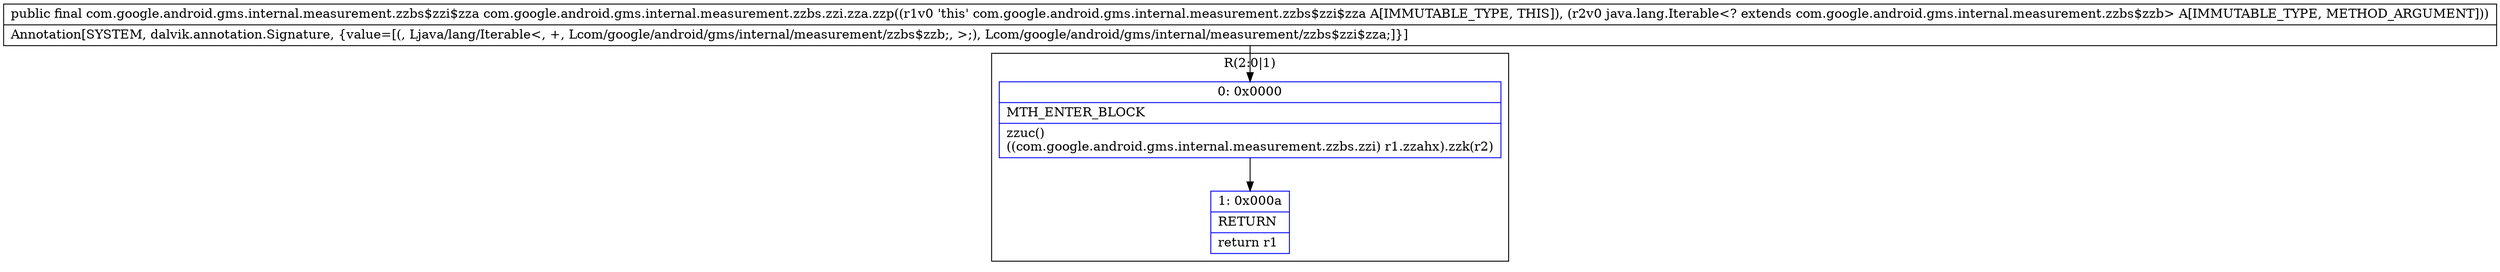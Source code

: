 digraph "CFG forcom.google.android.gms.internal.measurement.zzbs.zzi.zza.zzp(Ljava\/lang\/Iterable;)Lcom\/google\/android\/gms\/internal\/measurement\/zzbs$zzi$zza;" {
subgraph cluster_Region_2125627761 {
label = "R(2:0|1)";
node [shape=record,color=blue];
Node_0 [shape=record,label="{0\:\ 0x0000|MTH_ENTER_BLOCK\l|zzuc()\l((com.google.android.gms.internal.measurement.zzbs.zzi) r1.zzahx).zzk(r2)\l}"];
Node_1 [shape=record,label="{1\:\ 0x000a|RETURN\l|return r1\l}"];
}
MethodNode[shape=record,label="{public final com.google.android.gms.internal.measurement.zzbs$zzi$zza com.google.android.gms.internal.measurement.zzbs.zzi.zza.zzp((r1v0 'this' com.google.android.gms.internal.measurement.zzbs$zzi$zza A[IMMUTABLE_TYPE, THIS]), (r2v0 java.lang.Iterable\<? extends com.google.android.gms.internal.measurement.zzbs$zzb\> A[IMMUTABLE_TYPE, METHOD_ARGUMENT]))  | Annotation[SYSTEM, dalvik.annotation.Signature, \{value=[(, Ljava\/lang\/Iterable\<, +, Lcom\/google\/android\/gms\/internal\/measurement\/zzbs$zzb;, \>;), Lcom\/google\/android\/gms\/internal\/measurement\/zzbs$zzi$zza;]\}]\l}"];
MethodNode -> Node_0;
Node_0 -> Node_1;
}

